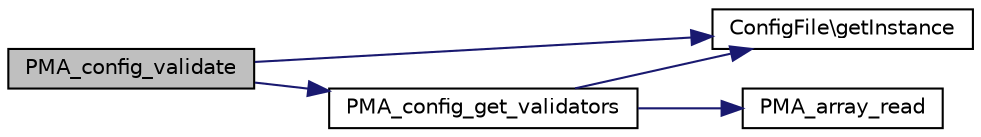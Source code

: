 digraph G
{
  edge [fontname="Helvetica",fontsize="10",labelfontname="Helvetica",labelfontsize="10"];
  node [fontname="Helvetica",fontsize="10",shape=record];
  rankdir="LR";
  Node1 [label="PMA_config_validate",height=0.2,width=0.4,color="black", fillcolor="grey75", style="filled" fontcolor="black"];
  Node1 -> Node2 [color="midnightblue",fontsize="10",style="solid",fontname="Helvetica"];
  Node2 [label="PMA_config_get_validators",height=0.2,width=0.4,color="black", fillcolor="white", style="filled",URL="$validate_8lib_8php.html#a78b7144d6c0b8f2e598772dc3106cd8b",tooltip="Returns validator list."];
  Node2 -> Node3 [color="midnightblue",fontsize="10",style="solid",fontname="Helvetica"];
  Node3 [label="ConfigFile\\getInstance",height=0.2,width=0.4,color="black", fillcolor="white", style="filled",URL="$classConfigFile.html#a764353fcb126bed951fe51293be6463e",tooltip="Returns class instance."];
  Node2 -> Node4 [color="midnightblue",fontsize="10",style="solid",fontname="Helvetica"];
  Node4 [label="PMA_array_read",height=0.2,width=0.4,color="black", fillcolor="white", style="filled",URL="$core_8lib_8php.html#ad849f510cb114dbba55cdf1da07f04a2",tooltip="Returns value of an element in $array given by $path."];
  Node1 -> Node3 [color="midnightblue",fontsize="10",style="solid",fontname="Helvetica"];
}
